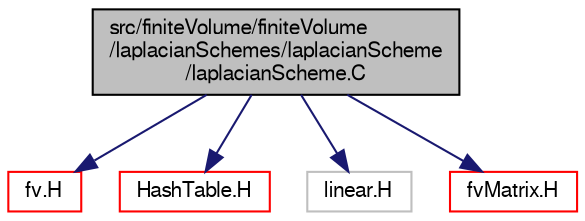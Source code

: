 digraph "src/finiteVolume/finiteVolume/laplacianSchemes/laplacianScheme/laplacianScheme.C"
{
  bgcolor="transparent";
  edge [fontname="FreeSans",fontsize="10",labelfontname="FreeSans",labelfontsize="10"];
  node [fontname="FreeSans",fontsize="10",shape=record];
  Node0 [label="src/finiteVolume/finiteVolume\l/laplacianSchemes/laplacianScheme\l/laplacianScheme.C",height=0.2,width=0.4,color="black", fillcolor="grey75", style="filled", fontcolor="black"];
  Node0 -> Node1 [color="midnightblue",fontsize="10",style="solid",fontname="FreeSans"];
  Node1 [label="fv.H",height=0.2,width=0.4,color="red",URL="$a02921.html"];
  Node0 -> Node22 [color="midnightblue",fontsize="10",style="solid",fontname="FreeSans"];
  Node22 [label="HashTable.H",height=0.2,width=0.4,color="red",URL="$a08477.html"];
  Node0 -> Node47 [color="midnightblue",fontsize="10",style="solid",fontname="FreeSans"];
  Node47 [label="linear.H",height=0.2,width=0.4,color="grey75"];
  Node0 -> Node48 [color="midnightblue",fontsize="10",style="solid",fontname="FreeSans"];
  Node48 [label="fvMatrix.H",height=0.2,width=0.4,color="red",URL="$a03281.html"];
}
